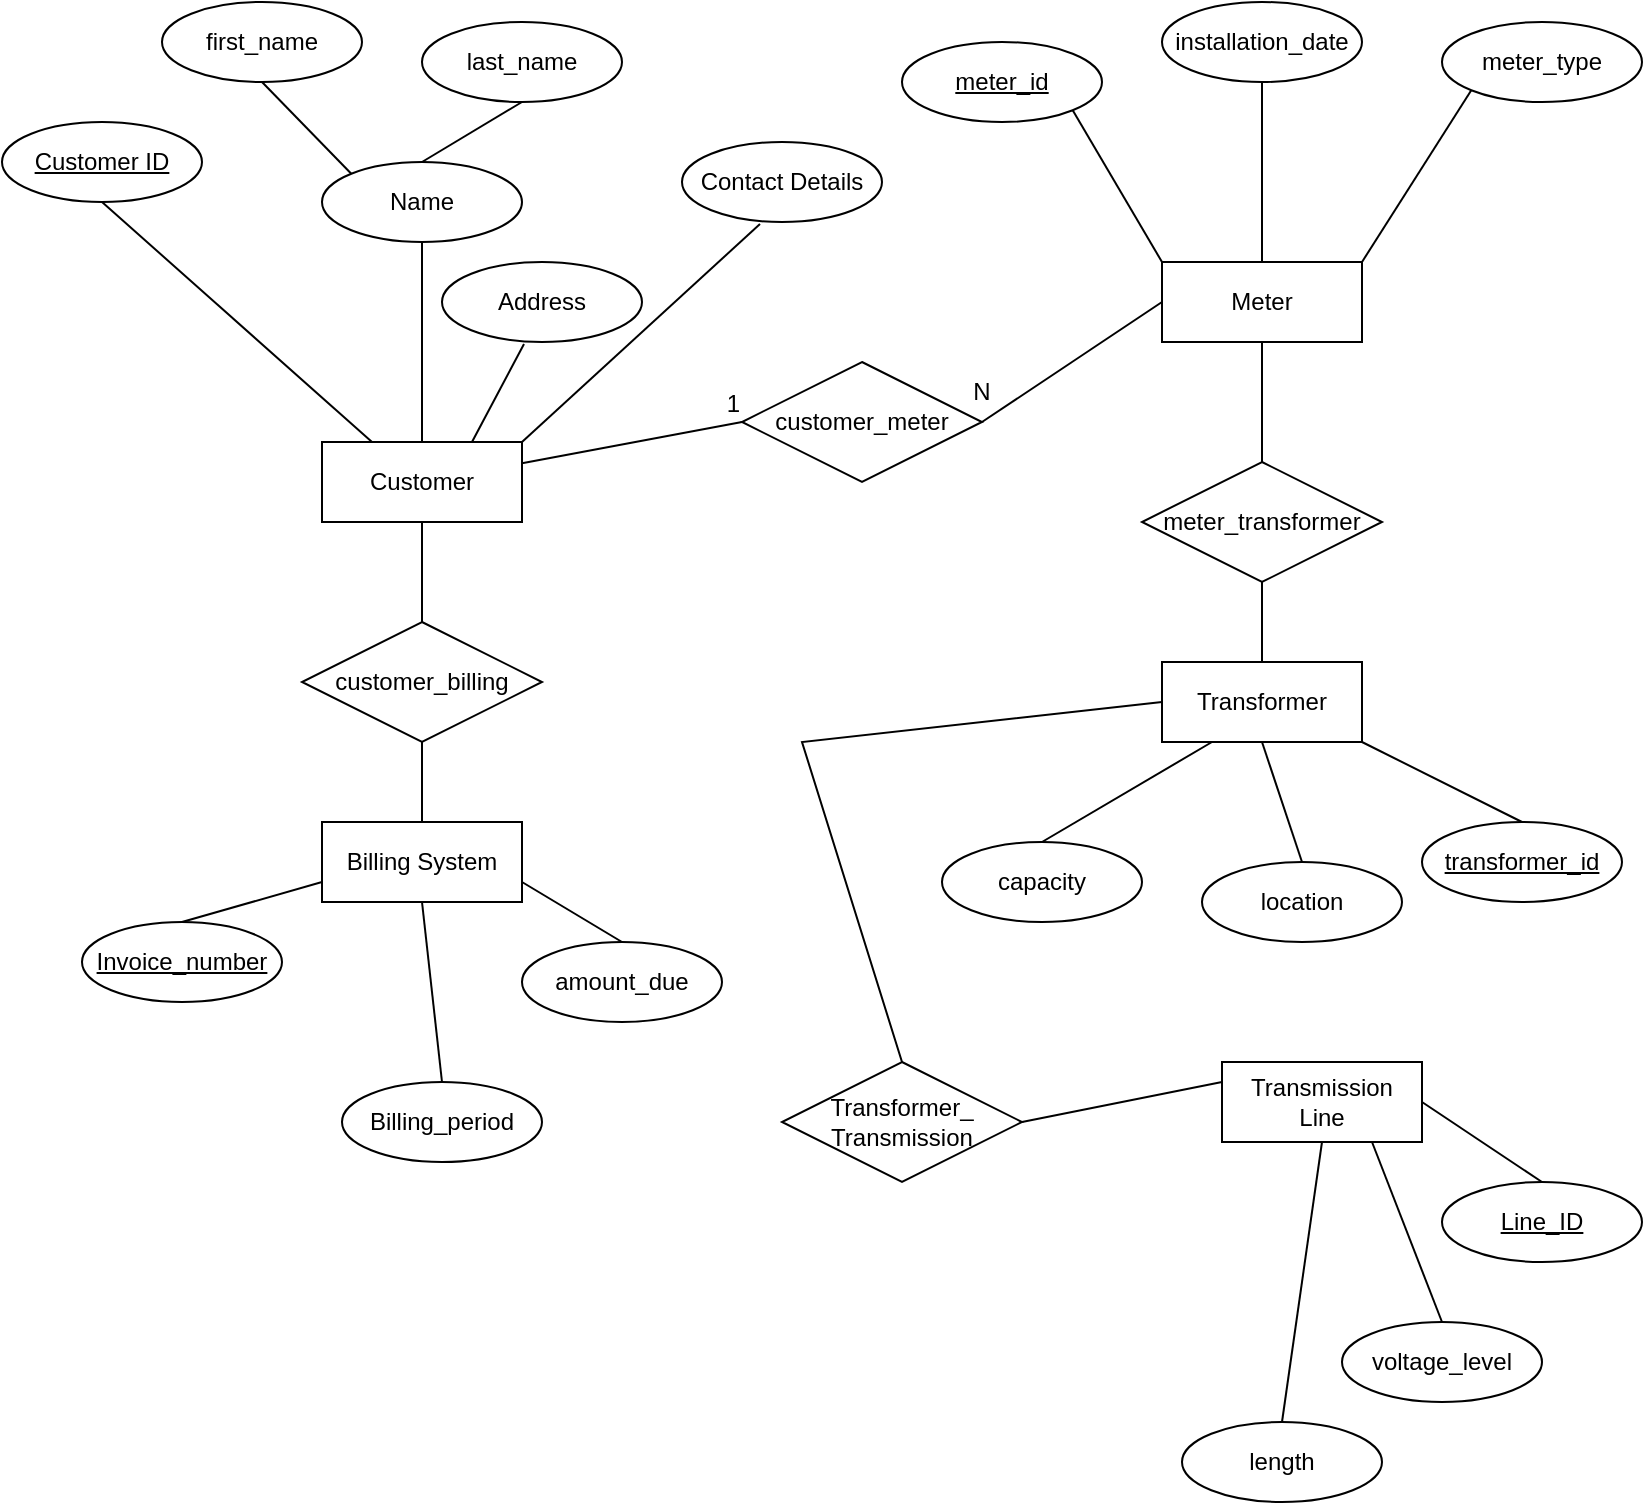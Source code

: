 <mxfile version="24.0.7" type="github">
  <diagram id="R2lEEEUBdFMjLlhIrx00" name="Page-1">
    <mxGraphModel dx="1079" dy="559" grid="1" gridSize="10" guides="1" tooltips="1" connect="1" arrows="1" fold="1" page="1" pageScale="1" pageWidth="850" pageHeight="1100" math="0" shadow="0" extFonts="Permanent Marker^https://fonts.googleapis.com/css?family=Permanent+Marker">
      <root>
        <mxCell id="0" />
        <mxCell id="1" parent="0" />
        <mxCell id="2yULZD__tC6PANXnVsFt-1" value="Customer" style="whiteSpace=wrap;html=1;align=center;" vertex="1" parent="1">
          <mxGeometry x="180" y="250" width="100" height="40" as="geometry" />
        </mxCell>
        <mxCell id="2yULZD__tC6PANXnVsFt-2" value="Customer ID" style="ellipse;whiteSpace=wrap;html=1;align=center;fontStyle=4;" vertex="1" parent="1">
          <mxGeometry x="20" y="90" width="100" height="40" as="geometry" />
        </mxCell>
        <mxCell id="2yULZD__tC6PANXnVsFt-5" value="" style="endArrow=none;html=1;rounded=0;exitX=0.5;exitY=0;exitDx=0;exitDy=0;entryX=0.5;entryY=1;entryDx=0;entryDy=0;" edge="1" parent="1" source="2yULZD__tC6PANXnVsFt-1" target="2yULZD__tC6PANXnVsFt-7">
          <mxGeometry relative="1" as="geometry">
            <mxPoint x="110" y="120" as="sourcePoint" />
            <mxPoint x="270" y="120" as="targetPoint" />
            <Array as="points" />
          </mxGeometry>
        </mxCell>
        <mxCell id="2yULZD__tC6PANXnVsFt-6" value="" style="endArrow=none;html=1;rounded=0;exitX=0.5;exitY=1;exitDx=0;exitDy=0;entryX=0.25;entryY=0;entryDx=0;entryDy=0;" edge="1" parent="1" source="2yULZD__tC6PANXnVsFt-2" target="2yULZD__tC6PANXnVsFt-1">
          <mxGeometry relative="1" as="geometry">
            <mxPoint x="30" y="102" as="sourcePoint" />
            <mxPoint x="140" y="130" as="targetPoint" />
            <Array as="points" />
          </mxGeometry>
        </mxCell>
        <mxCell id="2yULZD__tC6PANXnVsFt-7" value="Name" style="ellipse;whiteSpace=wrap;html=1;align=center;" vertex="1" parent="1">
          <mxGeometry x="180" y="110" width="100" height="40" as="geometry" />
        </mxCell>
        <mxCell id="2yULZD__tC6PANXnVsFt-8" value="Address" style="ellipse;whiteSpace=wrap;html=1;align=center;" vertex="1" parent="1">
          <mxGeometry x="240" y="160" width="100" height="40" as="geometry" />
        </mxCell>
        <mxCell id="2yULZD__tC6PANXnVsFt-9" value="" style="endArrow=none;html=1;rounded=0;entryX=0.41;entryY=1.025;entryDx=0;entryDy=0;entryPerimeter=0;exitX=0.75;exitY=0;exitDx=0;exitDy=0;" edge="1" parent="1" source="2yULZD__tC6PANXnVsFt-1" target="2yULZD__tC6PANXnVsFt-8">
          <mxGeometry relative="1" as="geometry">
            <mxPoint x="150" y="240" as="sourcePoint" />
            <mxPoint x="330" y="210" as="targetPoint" />
          </mxGeometry>
        </mxCell>
        <mxCell id="2yULZD__tC6PANXnVsFt-10" value="Contact Details" style="ellipse;whiteSpace=wrap;html=1;align=center;" vertex="1" parent="1">
          <mxGeometry x="360" y="100" width="100" height="40" as="geometry" />
        </mxCell>
        <mxCell id="2yULZD__tC6PANXnVsFt-11" value="" style="endArrow=none;html=1;rounded=0;entryX=0.39;entryY=1.025;entryDx=0;entryDy=0;entryPerimeter=0;exitX=1;exitY=0;exitDx=0;exitDy=0;" edge="1" parent="1" source="2yULZD__tC6PANXnVsFt-1" target="2yULZD__tC6PANXnVsFt-10">
          <mxGeometry relative="1" as="geometry">
            <mxPoint x="260" y="210" as="sourcePoint" />
            <mxPoint x="420" y="210" as="targetPoint" />
          </mxGeometry>
        </mxCell>
        <mxCell id="2yULZD__tC6PANXnVsFt-12" value="first_name" style="ellipse;whiteSpace=wrap;html=1;align=center;" vertex="1" parent="1">
          <mxGeometry x="100" y="30" width="100" height="40" as="geometry" />
        </mxCell>
        <mxCell id="2yULZD__tC6PANXnVsFt-13" value="last_name" style="ellipse;whiteSpace=wrap;html=1;align=center;" vertex="1" parent="1">
          <mxGeometry x="230" y="40" width="100" height="40" as="geometry" />
        </mxCell>
        <mxCell id="2yULZD__tC6PANXnVsFt-14" value="" style="endArrow=none;html=1;rounded=0;entryX=0;entryY=0;entryDx=0;entryDy=0;exitX=0.5;exitY=1;exitDx=0;exitDy=0;" edge="1" parent="1" source="2yULZD__tC6PANXnVsFt-12" target="2yULZD__tC6PANXnVsFt-7">
          <mxGeometry relative="1" as="geometry">
            <mxPoint x="10" y="90" as="sourcePoint" />
            <mxPoint x="170" y="90" as="targetPoint" />
          </mxGeometry>
        </mxCell>
        <mxCell id="2yULZD__tC6PANXnVsFt-15" value="" style="endArrow=none;html=1;rounded=0;entryX=0.5;entryY=1;entryDx=0;entryDy=0;exitX=0.5;exitY=0;exitDx=0;exitDy=0;" edge="1" parent="1" source="2yULZD__tC6PANXnVsFt-7" target="2yULZD__tC6PANXnVsFt-13">
          <mxGeometry relative="1" as="geometry">
            <mxPoint x="100" y="130" as="sourcePoint" />
            <mxPoint x="260" y="130" as="targetPoint" />
          </mxGeometry>
        </mxCell>
        <mxCell id="2yULZD__tC6PANXnVsFt-16" value="Meter" style="whiteSpace=wrap;html=1;align=center;" vertex="1" parent="1">
          <mxGeometry x="600" y="160" width="100" height="40" as="geometry" />
        </mxCell>
        <mxCell id="2yULZD__tC6PANXnVsFt-18" value="" style="endArrow=none;html=1;rounded=0;exitX=1;exitY=1;exitDx=0;exitDy=0;entryX=0;entryY=0;entryDx=0;entryDy=0;" edge="1" parent="1" source="2yULZD__tC6PANXnVsFt-37" target="2yULZD__tC6PANXnVsFt-16">
          <mxGeometry relative="1" as="geometry">
            <mxPoint x="550" y="280" as="sourcePoint" />
            <mxPoint x="590" y="330" as="targetPoint" />
          </mxGeometry>
        </mxCell>
        <mxCell id="2yULZD__tC6PANXnVsFt-21" value="installation_date" style="ellipse;whiteSpace=wrap;html=1;align=center;" vertex="1" parent="1">
          <mxGeometry x="600" y="30" width="100" height="40" as="geometry" />
        </mxCell>
        <mxCell id="2yULZD__tC6PANXnVsFt-22" value="" style="endArrow=none;html=1;rounded=0;entryX=0.5;entryY=1;entryDx=0;entryDy=0;exitX=0.5;exitY=0;exitDx=0;exitDy=0;" edge="1" parent="1" source="2yULZD__tC6PANXnVsFt-16" target="2yULZD__tC6PANXnVsFt-21">
          <mxGeometry relative="1" as="geometry">
            <mxPoint x="640" y="320" as="sourcePoint" />
            <mxPoint x="800" y="320" as="targetPoint" />
          </mxGeometry>
        </mxCell>
        <mxCell id="2yULZD__tC6PANXnVsFt-23" value="meter_type" style="ellipse;whiteSpace=wrap;html=1;align=center;" vertex="1" parent="1">
          <mxGeometry x="740" y="40" width="100" height="40" as="geometry" />
        </mxCell>
        <mxCell id="2yULZD__tC6PANXnVsFt-24" value="" style="endArrow=none;html=1;rounded=0;entryX=0;entryY=1;entryDx=0;entryDy=0;exitX=1;exitY=0;exitDx=0;exitDy=0;" edge="1" parent="1" source="2yULZD__tC6PANXnVsFt-16" target="2yULZD__tC6PANXnVsFt-23">
          <mxGeometry relative="1" as="geometry">
            <mxPoint x="650" y="300" as="sourcePoint" />
            <mxPoint x="770" y="230" as="targetPoint" />
          </mxGeometry>
        </mxCell>
        <mxCell id="2yULZD__tC6PANXnVsFt-25" value="customer_meter" style="shape=rhombus;perimeter=rhombusPerimeter;whiteSpace=wrap;html=1;align=center;" vertex="1" parent="1">
          <mxGeometry x="390" y="210" width="120" height="60" as="geometry" />
        </mxCell>
        <mxCell id="2yULZD__tC6PANXnVsFt-27" value="" style="endArrow=none;html=1;rounded=0;entryX=0;entryY=0.5;entryDx=0;entryDy=0;" edge="1" parent="1" source="2yULZD__tC6PANXnVsFt-1" target="2yULZD__tC6PANXnVsFt-25">
          <mxGeometry relative="1" as="geometry">
            <mxPoint x="290" y="360" as="sourcePoint" />
            <mxPoint x="390" y="360" as="targetPoint" />
          </mxGeometry>
        </mxCell>
        <mxCell id="2yULZD__tC6PANXnVsFt-28" value="1" style="resizable=0;html=1;whiteSpace=wrap;align=right;verticalAlign=bottom;" connectable="0" vertex="1" parent="2yULZD__tC6PANXnVsFt-27">
          <mxGeometry x="1" relative="1" as="geometry" />
        </mxCell>
        <mxCell id="2yULZD__tC6PANXnVsFt-35" value="" style="endArrow=none;html=1;rounded=0;entryX=0;entryY=0.5;entryDx=0;entryDy=0;exitX=1;exitY=0.5;exitDx=0;exitDy=0;" edge="1" parent="1" source="2yULZD__tC6PANXnVsFt-25" target="2yULZD__tC6PANXnVsFt-16">
          <mxGeometry relative="1" as="geometry">
            <mxPoint x="510" y="360" as="sourcePoint" />
            <mxPoint x="600" y="360" as="targetPoint" />
          </mxGeometry>
        </mxCell>
        <mxCell id="2yULZD__tC6PANXnVsFt-36" value="N" style="text;strokeColor=none;align=center;fillColor=none;html=1;verticalAlign=middle;whiteSpace=wrap;rounded=0;" vertex="1" parent="1">
          <mxGeometry x="480" y="210" width="60" height="30" as="geometry" />
        </mxCell>
        <mxCell id="2yULZD__tC6PANXnVsFt-37" value="meter_id" style="ellipse;whiteSpace=wrap;html=1;align=center;fontStyle=4;" vertex="1" parent="1">
          <mxGeometry x="470" y="50" width="100" height="40" as="geometry" />
        </mxCell>
        <mxCell id="2yULZD__tC6PANXnVsFt-38" value="meter_transformer" style="shape=rhombus;perimeter=rhombusPerimeter;whiteSpace=wrap;html=1;align=center;" vertex="1" parent="1">
          <mxGeometry x="590" y="260" width="120" height="60" as="geometry" />
        </mxCell>
        <mxCell id="2yULZD__tC6PANXnVsFt-40" value="" style="endArrow=none;html=1;rounded=0;exitX=0.5;exitY=1;exitDx=0;exitDy=0;entryX=0.5;entryY=0;entryDx=0;entryDy=0;" edge="1" parent="1" source="2yULZD__tC6PANXnVsFt-16" target="2yULZD__tC6PANXnVsFt-38">
          <mxGeometry relative="1" as="geometry">
            <mxPoint x="580" y="430" as="sourcePoint" />
            <mxPoint x="650" y="440" as="targetPoint" />
          </mxGeometry>
        </mxCell>
        <mxCell id="2yULZD__tC6PANXnVsFt-41" value="Transformer" style="whiteSpace=wrap;html=1;align=center;" vertex="1" parent="1">
          <mxGeometry x="600" y="360" width="100" height="40" as="geometry" />
        </mxCell>
        <mxCell id="2yULZD__tC6PANXnVsFt-42" value="" style="endArrow=none;html=1;rounded=0;entryX=0.5;entryY=0;entryDx=0;entryDy=0;exitX=0.5;exitY=1;exitDx=0;exitDy=0;" edge="1" parent="1" source="2yULZD__tC6PANXnVsFt-38" target="2yULZD__tC6PANXnVsFt-41">
          <mxGeometry relative="1" as="geometry">
            <mxPoint x="580" y="520" as="sourcePoint" />
            <mxPoint x="740" y="520" as="targetPoint" />
          </mxGeometry>
        </mxCell>
        <mxCell id="2yULZD__tC6PANXnVsFt-43" value="transformer_id" style="ellipse;whiteSpace=wrap;html=1;align=center;fontStyle=4;" vertex="1" parent="1">
          <mxGeometry x="730" y="440" width="100" height="40" as="geometry" />
        </mxCell>
        <mxCell id="2yULZD__tC6PANXnVsFt-44" value="" style="endArrow=none;html=1;rounded=0;exitX=1;exitY=1;exitDx=0;exitDy=0;entryX=0.5;entryY=0;entryDx=0;entryDy=0;" edge="1" parent="1" source="2yULZD__tC6PANXnVsFt-41" target="2yULZD__tC6PANXnVsFt-43">
          <mxGeometry relative="1" as="geometry">
            <mxPoint x="650" y="620" as="sourcePoint" />
            <mxPoint x="810" y="620" as="targetPoint" />
          </mxGeometry>
        </mxCell>
        <mxCell id="2yULZD__tC6PANXnVsFt-45" value="location" style="ellipse;whiteSpace=wrap;html=1;align=center;" vertex="1" parent="1">
          <mxGeometry x="620" y="460" width="100" height="40" as="geometry" />
        </mxCell>
        <mxCell id="2yULZD__tC6PANXnVsFt-46" value="" style="endArrow=none;html=1;rounded=0;entryX=0.5;entryY=0;entryDx=0;entryDy=0;exitX=0.5;exitY=1;exitDx=0;exitDy=0;" edge="1" parent="1" source="2yULZD__tC6PANXnVsFt-41" target="2yULZD__tC6PANXnVsFt-45">
          <mxGeometry relative="1" as="geometry">
            <mxPoint x="560" y="660" as="sourcePoint" />
            <mxPoint x="720" y="660" as="targetPoint" />
          </mxGeometry>
        </mxCell>
        <mxCell id="2yULZD__tC6PANXnVsFt-47" value="capacity" style="ellipse;whiteSpace=wrap;html=1;align=center;" vertex="1" parent="1">
          <mxGeometry x="490" y="450" width="100" height="40" as="geometry" />
        </mxCell>
        <mxCell id="2yULZD__tC6PANXnVsFt-48" value="" style="endArrow=none;html=1;rounded=0;entryX=0.25;entryY=1;entryDx=0;entryDy=0;exitX=0.5;exitY=0;exitDx=0;exitDy=0;" edge="1" parent="1" source="2yULZD__tC6PANXnVsFt-47" target="2yULZD__tC6PANXnVsFt-41">
          <mxGeometry relative="1" as="geometry">
            <mxPoint x="520" y="640" as="sourcePoint" />
            <mxPoint x="680" y="640" as="targetPoint" />
          </mxGeometry>
        </mxCell>
        <mxCell id="2yULZD__tC6PANXnVsFt-49" value="customer_billing" style="shape=rhombus;perimeter=rhombusPerimeter;whiteSpace=wrap;html=1;align=center;" vertex="1" parent="1">
          <mxGeometry x="170" y="340" width="120" height="60" as="geometry" />
        </mxCell>
        <mxCell id="2yULZD__tC6PANXnVsFt-50" value="" style="endArrow=none;html=1;rounded=0;entryX=0.5;entryY=0;entryDx=0;entryDy=0;exitX=0.5;exitY=1;exitDx=0;exitDy=0;" edge="1" parent="1" source="2yULZD__tC6PANXnVsFt-1" target="2yULZD__tC6PANXnVsFt-49">
          <mxGeometry relative="1" as="geometry">
            <mxPoint x="180" y="410" as="sourcePoint" />
            <mxPoint x="340" y="410" as="targetPoint" />
          </mxGeometry>
        </mxCell>
        <mxCell id="2yULZD__tC6PANXnVsFt-52" value="Billing System" style="whiteSpace=wrap;html=1;align=center;" vertex="1" parent="1">
          <mxGeometry x="180" y="440" width="100" height="40" as="geometry" />
        </mxCell>
        <mxCell id="2yULZD__tC6PANXnVsFt-53" value="" style="endArrow=none;html=1;rounded=0;entryX=0.5;entryY=0;entryDx=0;entryDy=0;exitX=0.5;exitY=1;exitDx=0;exitDy=0;" edge="1" parent="1" source="2yULZD__tC6PANXnVsFt-49" target="2yULZD__tC6PANXnVsFt-52">
          <mxGeometry relative="1" as="geometry">
            <mxPoint x="170" y="520" as="sourcePoint" />
            <mxPoint x="330" y="520" as="targetPoint" />
          </mxGeometry>
        </mxCell>
        <mxCell id="2yULZD__tC6PANXnVsFt-54" value="Invoice_number" style="ellipse;whiteSpace=wrap;html=1;align=center;fontStyle=4;" vertex="1" parent="1">
          <mxGeometry x="60" y="490" width="100" height="40" as="geometry" />
        </mxCell>
        <mxCell id="2yULZD__tC6PANXnVsFt-55" value="" style="endArrow=none;html=1;rounded=0;entryX=0;entryY=0.75;entryDx=0;entryDy=0;exitX=0.5;exitY=0;exitDx=0;exitDy=0;" edge="1" parent="1" source="2yULZD__tC6PANXnVsFt-54" target="2yULZD__tC6PANXnVsFt-52">
          <mxGeometry relative="1" as="geometry">
            <mxPoint x="50" y="630" as="sourcePoint" />
            <mxPoint x="210" y="630" as="targetPoint" />
          </mxGeometry>
        </mxCell>
        <mxCell id="2yULZD__tC6PANXnVsFt-56" value="Billing_period" style="ellipse;whiteSpace=wrap;html=1;align=center;" vertex="1" parent="1">
          <mxGeometry x="190" y="570" width="100" height="40" as="geometry" />
        </mxCell>
        <mxCell id="2yULZD__tC6PANXnVsFt-57" value="" style="endArrow=none;html=1;rounded=0;entryX=0.5;entryY=0;entryDx=0;entryDy=0;exitX=0.5;exitY=1;exitDx=0;exitDy=0;" edge="1" parent="1" source="2yULZD__tC6PANXnVsFt-52" target="2yULZD__tC6PANXnVsFt-56">
          <mxGeometry relative="1" as="geometry">
            <mxPoint x="190" y="650" as="sourcePoint" />
            <mxPoint x="350" y="650" as="targetPoint" />
          </mxGeometry>
        </mxCell>
        <mxCell id="2yULZD__tC6PANXnVsFt-58" value="amount_due" style="ellipse;whiteSpace=wrap;html=1;align=center;" vertex="1" parent="1">
          <mxGeometry x="280" y="500" width="100" height="40" as="geometry" />
        </mxCell>
        <mxCell id="2yULZD__tC6PANXnVsFt-59" value="" style="endArrow=none;html=1;rounded=0;exitX=1;exitY=0.75;exitDx=0;exitDy=0;entryX=0.5;entryY=0;entryDx=0;entryDy=0;" edge="1" parent="1" source="2yULZD__tC6PANXnVsFt-52" target="2yULZD__tC6PANXnVsFt-58">
          <mxGeometry relative="1" as="geometry">
            <mxPoint x="300" y="630" as="sourcePoint" />
            <mxPoint x="460" y="630" as="targetPoint" />
          </mxGeometry>
        </mxCell>
        <mxCell id="2yULZD__tC6PANXnVsFt-62" value="" style="endArrow=none;html=1;rounded=0;entryX=0;entryY=0.5;entryDx=0;entryDy=0;" edge="1" parent="1" target="2yULZD__tC6PANXnVsFt-41">
          <mxGeometry relative="1" as="geometry">
            <mxPoint x="470" y="560" as="sourcePoint" />
            <mxPoint x="570" y="390" as="targetPoint" />
            <Array as="points">
              <mxPoint x="420" y="400" />
            </Array>
          </mxGeometry>
        </mxCell>
        <mxCell id="2yULZD__tC6PANXnVsFt-63" value="Transformer_&lt;div&gt;Transmission&lt;/div&gt;" style="shape=rhombus;perimeter=rhombusPerimeter;whiteSpace=wrap;html=1;align=center;" vertex="1" parent="1">
          <mxGeometry x="410" y="560" width="120" height="60" as="geometry" />
        </mxCell>
        <mxCell id="2yULZD__tC6PANXnVsFt-64" value="Transmission&lt;div&gt;Line&lt;/div&gt;" style="whiteSpace=wrap;html=1;align=center;" vertex="1" parent="1">
          <mxGeometry x="630" y="560" width="100" height="40" as="geometry" />
        </mxCell>
        <mxCell id="2yULZD__tC6PANXnVsFt-65" value="" style="endArrow=none;html=1;rounded=0;entryX=0;entryY=0.25;entryDx=0;entryDy=0;" edge="1" parent="1" target="2yULZD__tC6PANXnVsFt-64">
          <mxGeometry relative="1" as="geometry">
            <mxPoint x="530" y="590" as="sourcePoint" />
            <mxPoint x="690" y="590" as="targetPoint" />
          </mxGeometry>
        </mxCell>
        <mxCell id="2yULZD__tC6PANXnVsFt-66" value="Line_ID" style="ellipse;whiteSpace=wrap;html=1;align=center;fontStyle=4;" vertex="1" parent="1">
          <mxGeometry x="740" y="620" width="100" height="40" as="geometry" />
        </mxCell>
        <mxCell id="2yULZD__tC6PANXnVsFt-67" value="" style="endArrow=none;html=1;rounded=0;entryX=0.5;entryY=0;entryDx=0;entryDy=0;exitX=1;exitY=0.5;exitDx=0;exitDy=0;" edge="1" parent="1" source="2yULZD__tC6PANXnVsFt-64" target="2yULZD__tC6PANXnVsFt-66">
          <mxGeometry relative="1" as="geometry">
            <mxPoint x="700" y="610" as="sourcePoint" />
            <mxPoint x="860" y="610" as="targetPoint" />
          </mxGeometry>
        </mxCell>
        <mxCell id="2yULZD__tC6PANXnVsFt-68" value="voltage_level" style="ellipse;whiteSpace=wrap;html=1;align=center;" vertex="1" parent="1">
          <mxGeometry x="690" y="690" width="100" height="40" as="geometry" />
        </mxCell>
        <mxCell id="2yULZD__tC6PANXnVsFt-69" value="" style="endArrow=none;html=1;rounded=0;entryX=0.5;entryY=0;entryDx=0;entryDy=0;exitX=0.75;exitY=1;exitDx=0;exitDy=0;" edge="1" parent="1" source="2yULZD__tC6PANXnVsFt-64" target="2yULZD__tC6PANXnVsFt-68">
          <mxGeometry relative="1" as="geometry">
            <mxPoint x="570" y="650" as="sourcePoint" />
            <mxPoint x="730" y="650" as="targetPoint" />
          </mxGeometry>
        </mxCell>
        <mxCell id="2yULZD__tC6PANXnVsFt-70" value="length" style="ellipse;whiteSpace=wrap;html=1;align=center;" vertex="1" parent="1">
          <mxGeometry x="610" y="740" width="100" height="40" as="geometry" />
        </mxCell>
        <mxCell id="2yULZD__tC6PANXnVsFt-71" value="" style="endArrow=none;html=1;rounded=0;entryX=0.5;entryY=1;entryDx=0;entryDy=0;exitX=0.5;exitY=0;exitDx=0;exitDy=0;" edge="1" parent="1" source="2yULZD__tC6PANXnVsFt-70" target="2yULZD__tC6PANXnVsFt-64">
          <mxGeometry relative="1" as="geometry">
            <mxPoint x="530" y="670" as="sourcePoint" />
            <mxPoint x="690" y="670" as="targetPoint" />
          </mxGeometry>
        </mxCell>
      </root>
    </mxGraphModel>
  </diagram>
</mxfile>
